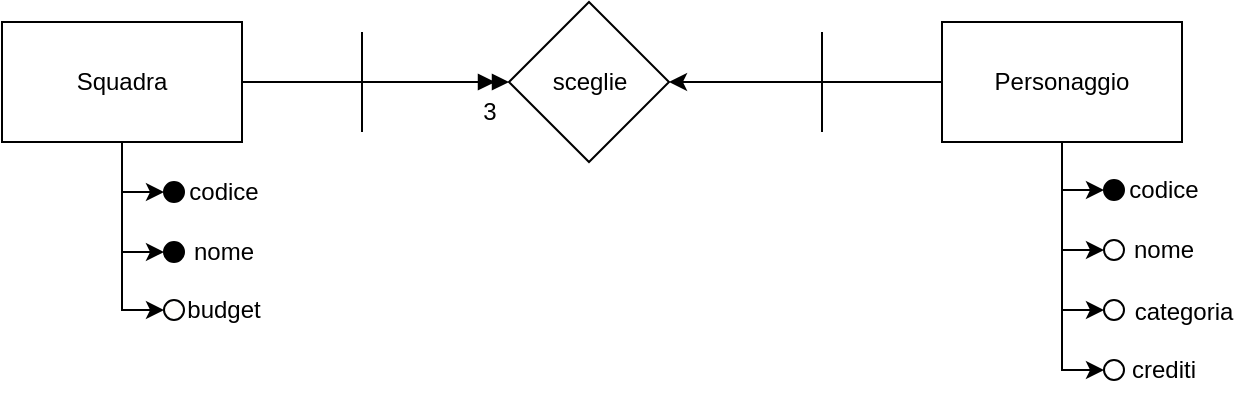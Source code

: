 <mxfile version="23.1.5" type="device">
  <diagram name="Pagina-1" id="wKSfDcrVW7OVmNYFnC0n">
    <mxGraphModel dx="472" dy="868" grid="1" gridSize="10" guides="1" tooltips="1" connect="1" arrows="1" fold="1" page="1" pageScale="1" pageWidth="827" pageHeight="1169" math="0" shadow="0">
      <root>
        <mxCell id="0" />
        <mxCell id="1" parent="0" />
        <mxCell id="SGqqC_UlUSvSamoaFsI_-4" style="edgeStyle=orthogonalEdgeStyle;rounded=0;orthogonalLoop=1;jettySize=auto;html=1;entryX=0;entryY=0.5;entryDx=0;entryDy=0;endArrow=doubleBlock;endFill=1;" parent="1" source="SGqqC_UlUSvSamoaFsI_-1" target="SGqqC_UlUSvSamoaFsI_-3" edge="1">
          <mxGeometry relative="1" as="geometry" />
        </mxCell>
        <mxCell id="SGqqC_UlUSvSamoaFsI_-48" style="edgeStyle=orthogonalEdgeStyle;rounded=0;orthogonalLoop=1;jettySize=auto;html=1;entryX=0;entryY=0.5;entryDx=0;entryDy=0;" parent="1" source="SGqqC_UlUSvSamoaFsI_-1" target="SGqqC_UlUSvSamoaFsI_-44" edge="1">
          <mxGeometry relative="1" as="geometry" />
        </mxCell>
        <mxCell id="SGqqC_UlUSvSamoaFsI_-49" style="edgeStyle=orthogonalEdgeStyle;rounded=0;orthogonalLoop=1;jettySize=auto;html=1;entryX=0;entryY=0.5;entryDx=0;entryDy=0;" parent="1" source="SGqqC_UlUSvSamoaFsI_-1" target="SGqqC_UlUSvSamoaFsI_-46" edge="1">
          <mxGeometry relative="1" as="geometry" />
        </mxCell>
        <mxCell id="qL9gKiuYCmh4e9Vt4rSp-3" style="edgeStyle=orthogonalEdgeStyle;rounded=0;orthogonalLoop=1;jettySize=auto;html=1;entryX=0;entryY=0.5;entryDx=0;entryDy=0;" parent="1" source="SGqqC_UlUSvSamoaFsI_-1" target="qL9gKiuYCmh4e9Vt4rSp-1" edge="1">
          <mxGeometry relative="1" as="geometry" />
        </mxCell>
        <mxCell id="SGqqC_UlUSvSamoaFsI_-1" value="Squadra" style="rounded=0;whiteSpace=wrap;html=1;" parent="1" vertex="1">
          <mxGeometry x="119" y="120" width="120" height="60" as="geometry" />
        </mxCell>
        <mxCell id="SGqqC_UlUSvSamoaFsI_-5" style="edgeStyle=orthogonalEdgeStyle;rounded=0;orthogonalLoop=1;jettySize=auto;html=1;entryX=1;entryY=0.5;entryDx=0;entryDy=0;" parent="1" source="SGqqC_UlUSvSamoaFsI_-2" target="SGqqC_UlUSvSamoaFsI_-3" edge="1">
          <mxGeometry relative="1" as="geometry" />
        </mxCell>
        <mxCell id="SGqqC_UlUSvSamoaFsI_-31" style="edgeStyle=orthogonalEdgeStyle;rounded=0;orthogonalLoop=1;jettySize=auto;html=1;entryX=0;entryY=0.5;entryDx=0;entryDy=0;" parent="1" source="SGqqC_UlUSvSamoaFsI_-2" target="SGqqC_UlUSvSamoaFsI_-19" edge="1">
          <mxGeometry relative="1" as="geometry" />
        </mxCell>
        <mxCell id="SGqqC_UlUSvSamoaFsI_-32" style="edgeStyle=orthogonalEdgeStyle;rounded=0;orthogonalLoop=1;jettySize=auto;html=1;entryX=0;entryY=0.5;entryDx=0;entryDy=0;" parent="1" source="SGqqC_UlUSvSamoaFsI_-2" target="SGqqC_UlUSvSamoaFsI_-23" edge="1">
          <mxGeometry relative="1" as="geometry" />
        </mxCell>
        <mxCell id="SGqqC_UlUSvSamoaFsI_-33" style="edgeStyle=orthogonalEdgeStyle;rounded=0;orthogonalLoop=1;jettySize=auto;html=1;entryX=0;entryY=0.5;entryDx=0;entryDy=0;" parent="1" source="SGqqC_UlUSvSamoaFsI_-2" target="SGqqC_UlUSvSamoaFsI_-25" edge="1">
          <mxGeometry relative="1" as="geometry" />
        </mxCell>
        <mxCell id="SGqqC_UlUSvSamoaFsI_-34" style="edgeStyle=orthogonalEdgeStyle;rounded=0;orthogonalLoop=1;jettySize=auto;html=1;entryX=0;entryY=0.5;entryDx=0;entryDy=0;" parent="1" source="SGqqC_UlUSvSamoaFsI_-2" target="SGqqC_UlUSvSamoaFsI_-27" edge="1">
          <mxGeometry relative="1" as="geometry" />
        </mxCell>
        <mxCell id="SGqqC_UlUSvSamoaFsI_-2" value="Personaggio" style="rounded=0;whiteSpace=wrap;html=1;" parent="1" vertex="1">
          <mxGeometry x="589" y="120" width="120" height="60" as="geometry" />
        </mxCell>
        <mxCell id="SGqqC_UlUSvSamoaFsI_-3" value="sceglie" style="rhombus;whiteSpace=wrap;html=1;" parent="1" vertex="1">
          <mxGeometry x="372.5" y="110" width="80" height="80" as="geometry" />
        </mxCell>
        <mxCell id="SGqqC_UlUSvSamoaFsI_-6" value="" style="endArrow=none;html=1;rounded=0;" parent="1" edge="1">
          <mxGeometry width="50" height="50" relative="1" as="geometry">
            <mxPoint x="529" y="175" as="sourcePoint" />
            <mxPoint x="529" y="125" as="targetPoint" />
          </mxGeometry>
        </mxCell>
        <mxCell id="SGqqC_UlUSvSamoaFsI_-12" value="3" style="text;html=1;align=center;verticalAlign=middle;whiteSpace=wrap;rounded=0;" parent="1" vertex="1">
          <mxGeometry x="352.5" y="150" width="20" height="30" as="geometry" />
        </mxCell>
        <mxCell id="SGqqC_UlUSvSamoaFsI_-16" value="" style="endArrow=none;html=1;rounded=0;" parent="1" edge="1">
          <mxGeometry width="50" height="50" relative="1" as="geometry">
            <mxPoint x="299" y="175" as="sourcePoint" />
            <mxPoint x="299" y="125" as="targetPoint" />
          </mxGeometry>
        </mxCell>
        <mxCell id="SGqqC_UlUSvSamoaFsI_-19" value="" style="ellipse;whiteSpace=wrap;html=1;aspect=fixed;fillColor=#000000;" parent="1" vertex="1">
          <mxGeometry x="670" y="199" width="10" height="10" as="geometry" />
        </mxCell>
        <mxCell id="SGqqC_UlUSvSamoaFsI_-20" value="codice" style="text;html=1;align=center;verticalAlign=middle;whiteSpace=wrap;rounded=0;" parent="1" vertex="1">
          <mxGeometry x="680" y="189" width="40" height="30" as="geometry" />
        </mxCell>
        <mxCell id="SGqqC_UlUSvSamoaFsI_-23" value="" style="ellipse;whiteSpace=wrap;html=1;aspect=fixed;" parent="1" vertex="1">
          <mxGeometry x="670" y="229" width="10" height="10" as="geometry" />
        </mxCell>
        <mxCell id="SGqqC_UlUSvSamoaFsI_-24" value="nome" style="text;html=1;align=center;verticalAlign=middle;whiteSpace=wrap;rounded=0;" parent="1" vertex="1">
          <mxGeometry x="680" y="219" width="40" height="30" as="geometry" />
        </mxCell>
        <mxCell id="SGqqC_UlUSvSamoaFsI_-25" value="" style="ellipse;whiteSpace=wrap;html=1;aspect=fixed;" parent="1" vertex="1">
          <mxGeometry x="670" y="259" width="10" height="10" as="geometry" />
        </mxCell>
        <mxCell id="SGqqC_UlUSvSamoaFsI_-26" value="categoria" style="text;html=1;align=center;verticalAlign=middle;whiteSpace=wrap;rounded=0;" parent="1" vertex="1">
          <mxGeometry x="680" y="250" width="60" height="30" as="geometry" />
        </mxCell>
        <mxCell id="SGqqC_UlUSvSamoaFsI_-27" value="" style="ellipse;whiteSpace=wrap;html=1;aspect=fixed;" parent="1" vertex="1">
          <mxGeometry x="670" y="289" width="10" height="10" as="geometry" />
        </mxCell>
        <mxCell id="SGqqC_UlUSvSamoaFsI_-28" value="crediti" style="text;html=1;align=center;verticalAlign=middle;whiteSpace=wrap;rounded=0;" parent="1" vertex="1">
          <mxGeometry x="680" y="279" width="40" height="30" as="geometry" />
        </mxCell>
        <mxCell id="SGqqC_UlUSvSamoaFsI_-44" value="" style="ellipse;whiteSpace=wrap;html=1;aspect=fixed;fillColor=#000000;" parent="1" vertex="1">
          <mxGeometry x="200" y="200" width="10" height="10" as="geometry" />
        </mxCell>
        <mxCell id="SGqqC_UlUSvSamoaFsI_-45" value="codice" style="text;html=1;align=center;verticalAlign=middle;whiteSpace=wrap;rounded=0;" parent="1" vertex="1">
          <mxGeometry x="210" y="190" width="40" height="30" as="geometry" />
        </mxCell>
        <mxCell id="SGqqC_UlUSvSamoaFsI_-46" value="" style="ellipse;whiteSpace=wrap;html=1;aspect=fixed;fillColor=#000000;" parent="1" vertex="1">
          <mxGeometry x="200" y="230" width="10" height="10" as="geometry" />
        </mxCell>
        <mxCell id="SGqqC_UlUSvSamoaFsI_-47" value="nome" style="text;html=1;align=center;verticalAlign=middle;whiteSpace=wrap;rounded=0;" parent="1" vertex="1">
          <mxGeometry x="210" y="220" width="40" height="30" as="geometry" />
        </mxCell>
        <mxCell id="qL9gKiuYCmh4e9Vt4rSp-1" value="" style="ellipse;whiteSpace=wrap;html=1;aspect=fixed;fillColor=#FFFEFC;" parent="1" vertex="1">
          <mxGeometry x="200" y="259" width="10" height="10" as="geometry" />
        </mxCell>
        <mxCell id="qL9gKiuYCmh4e9Vt4rSp-2" value="budget" style="text;html=1;align=center;verticalAlign=middle;whiteSpace=wrap;rounded=0;" parent="1" vertex="1">
          <mxGeometry x="210" y="249" width="40" height="30" as="geometry" />
        </mxCell>
      </root>
    </mxGraphModel>
  </diagram>
</mxfile>
